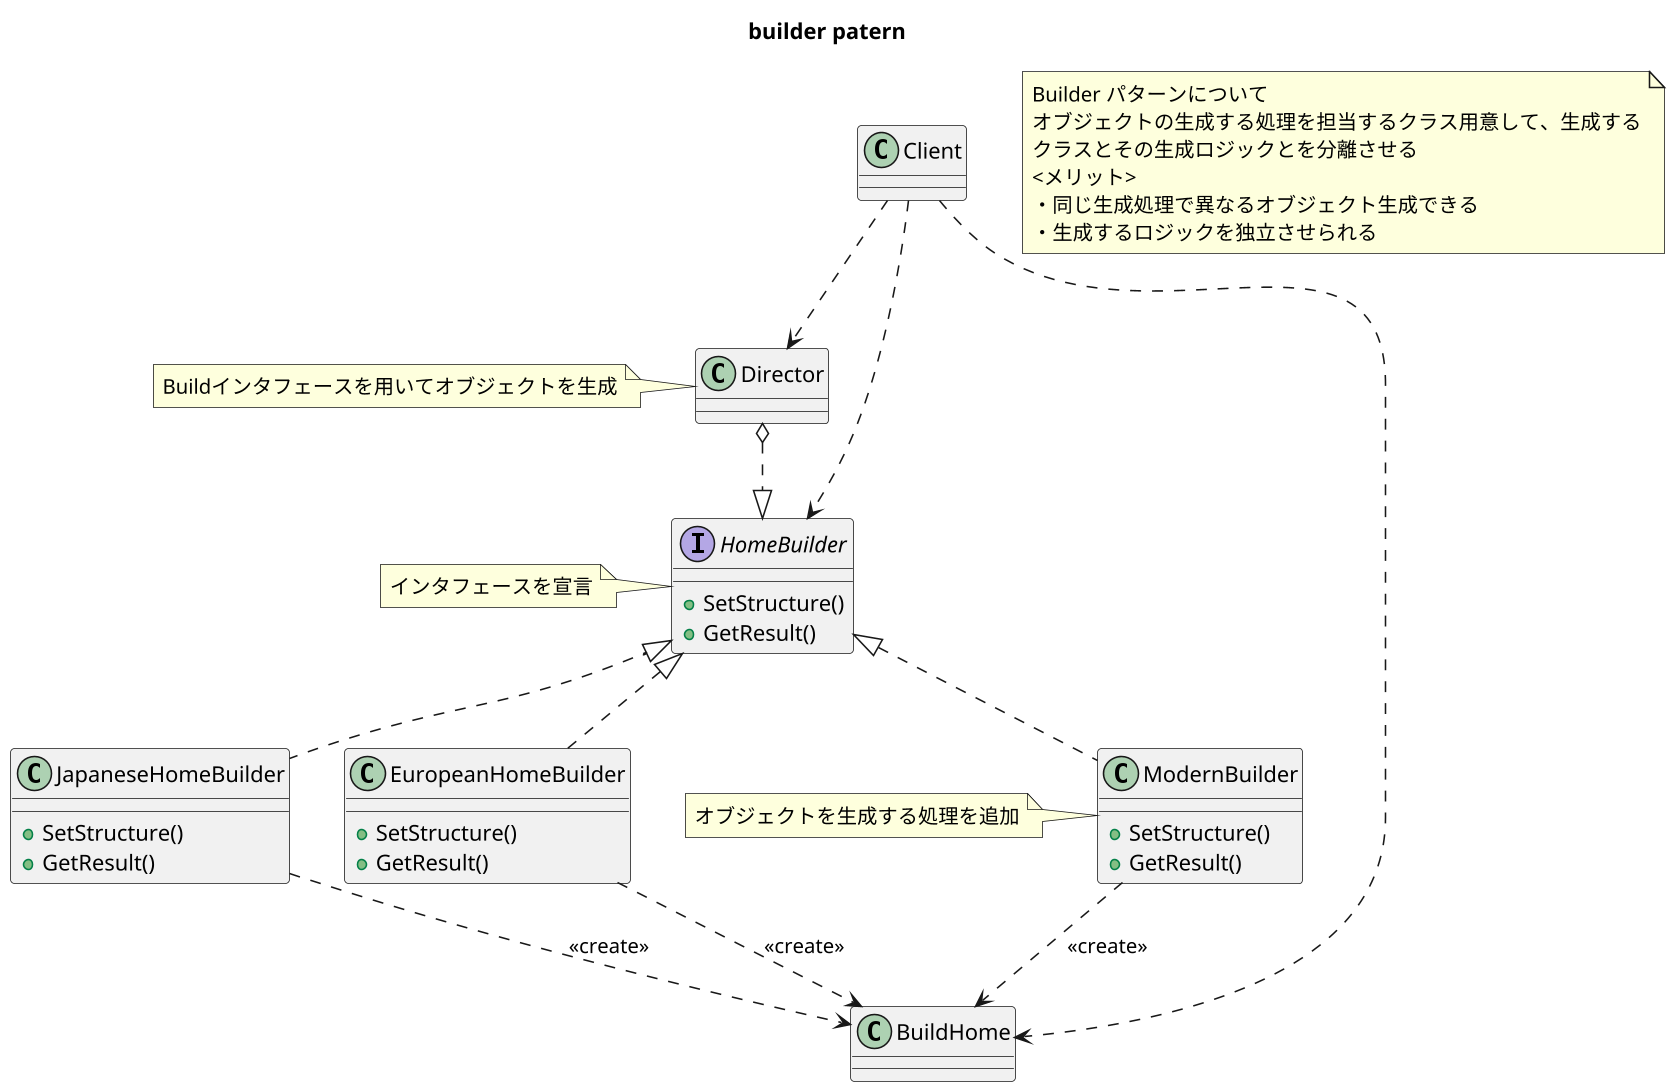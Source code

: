 @startuml
title builder patern
skinparam dpi 150

note as N1
  Builder パターンについて
  オブジェクトの生成する処理を担当するクラス用意して、生成する
  クラスとその生成ロジックとを分離させる
  <メリット>
  ・同じ生成処理で異なるオブジェクト生成できる
  ・生成するロジックを独立させられる
end note

class Client {

}

class Director {

}

note left of Director : Buildインタフェースを用いてオブジェクトを生成


interface HomeBuilder {
    + SetStructure()
    + GetResult()
}

note left of HomeBuilder : インタフェースを宣言


class ModernBuilder {
    + SetStructure()
    + GetResult()
}

note left of ModernBuilder : オブジェクトを生成する処理を追加

class JapaneseHomeBuilder {
    + SetStructure()
    + GetResult()
}

class EuropeanHomeBuilder {
    + SetStructure()
    + GetResult()
}

class BuildHome {

}

Client ..> HomeBuilder
Client ..> Director
Client ..> BuildHome
Director o..|> HomeBuilder
HomeBuilder <|.. ModernBuilder
HomeBuilder <|.. JapaneseHomeBuilder
HomeBuilder <|.. EuropeanHomeBuilder
ModernBuilder ..> BuildHome : <<create>>
JapaneseHomeBuilder ..> BuildHome : <<create>>
EuropeanHomeBuilder ..> BuildHome : <<create>>

@enduml